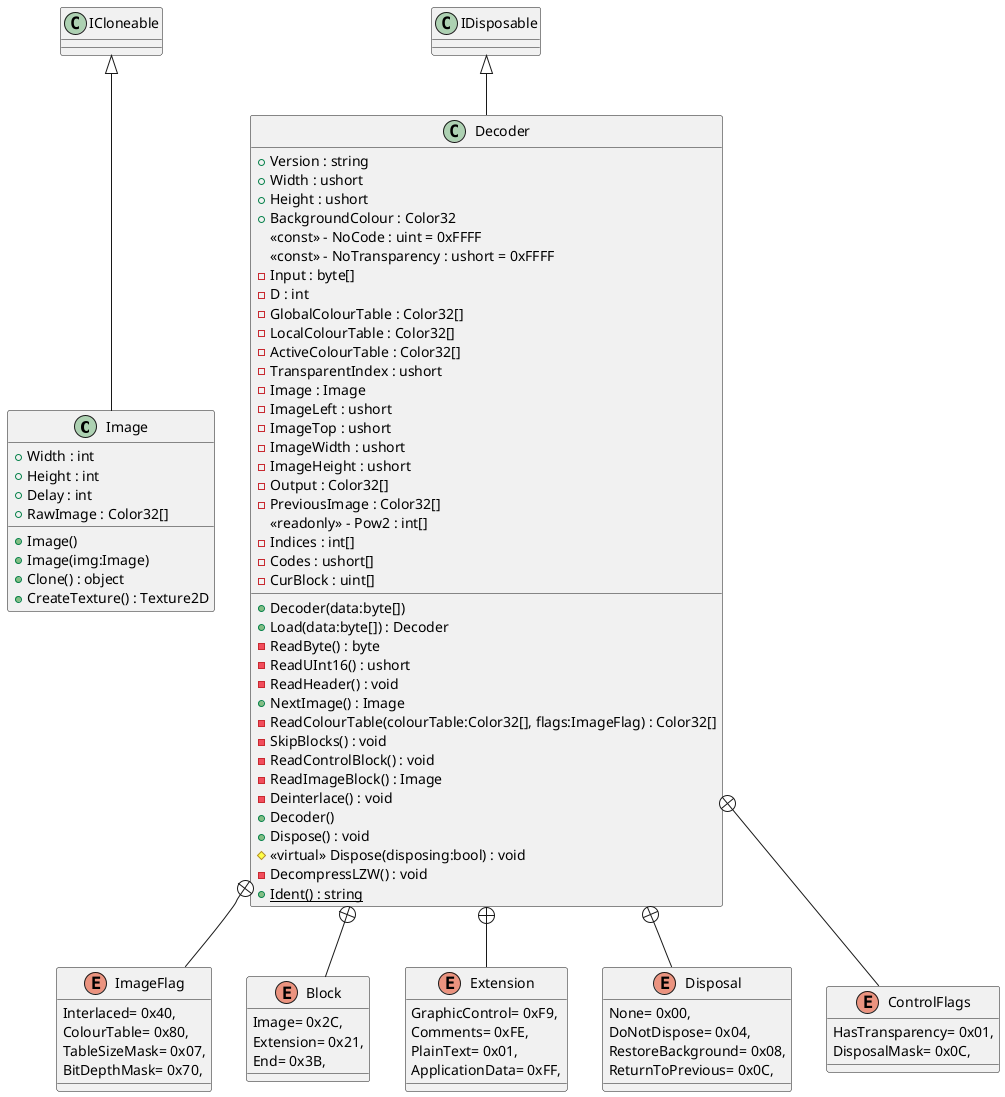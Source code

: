 @startuml
class Image {
    + Width : int
    + Height : int
    + Delay : int
    + RawImage : Color32[]
    + Image()
    + Image(img:Image)
    + Clone() : object
    + CreateTexture() : Texture2D
}
class Decoder {
    + Version : string
    + Width : ushort
    + Height : ushort
    + BackgroundColour : Color32
    <<const>> - NoCode : uint = 0xFFFF
    <<const>> - NoTransparency : ushort = 0xFFFF
    - Input : byte[]
    - D : int
    - GlobalColourTable : Color32[]
    - LocalColourTable : Color32[]
    - ActiveColourTable : Color32[]
    - TransparentIndex : ushort
    - Image : Image
    - ImageLeft : ushort
    - ImageTop : ushort
    - ImageWidth : ushort
    - ImageHeight : ushort
    - Output : Color32[]
    - PreviousImage : Color32[]
    <<readonly>> - Pow2 : int[]
    + Decoder(data:byte[])
    + Load(data:byte[]) : Decoder
    - ReadByte() : byte
    - ReadUInt16() : ushort
    - ReadHeader() : void
    + NextImage() : Image
    - ReadColourTable(colourTable:Color32[], flags:ImageFlag) : Color32[]
    - SkipBlocks() : void
    - ReadControlBlock() : void
    - ReadImageBlock() : Image
    - Deinterlace() : void
    + Decoder()
    + Dispose() : void
    # <<virtual>> Dispose(disposing:bool) : void
    - Indices : int[]
    - Codes : ushort[]
    - CurBlock : uint[]
    - DecompressLZW() : void
    + {static} Ident() : string
}
enum ImageFlag {
    Interlaced= 0x40,
    ColourTable= 0x80,
    TableSizeMask= 0x07,
    BitDepthMask= 0x70,
}
enum Block {
    Image= 0x2C,
    Extension= 0x21,
    End= 0x3B,
}
enum Extension {
    GraphicControl= 0xF9,
    Comments= 0xFE,
    PlainText= 0x01,
    ApplicationData= 0xFF,
}
enum Disposal {
    None= 0x00,
    DoNotDispose= 0x04,
    RestoreBackground= 0x08,
    ReturnToPrevious= 0x0C,
}
enum ControlFlags {
    HasTransparency= 0x01,
    DisposalMask= 0x0C,
}
ICloneable <|-- Image
IDisposable <|-- Decoder
Decoder +-- ImageFlag
Decoder +-- Block
Decoder +-- Extension
Decoder +-- Disposal
Decoder +-- ControlFlags
@enduml
